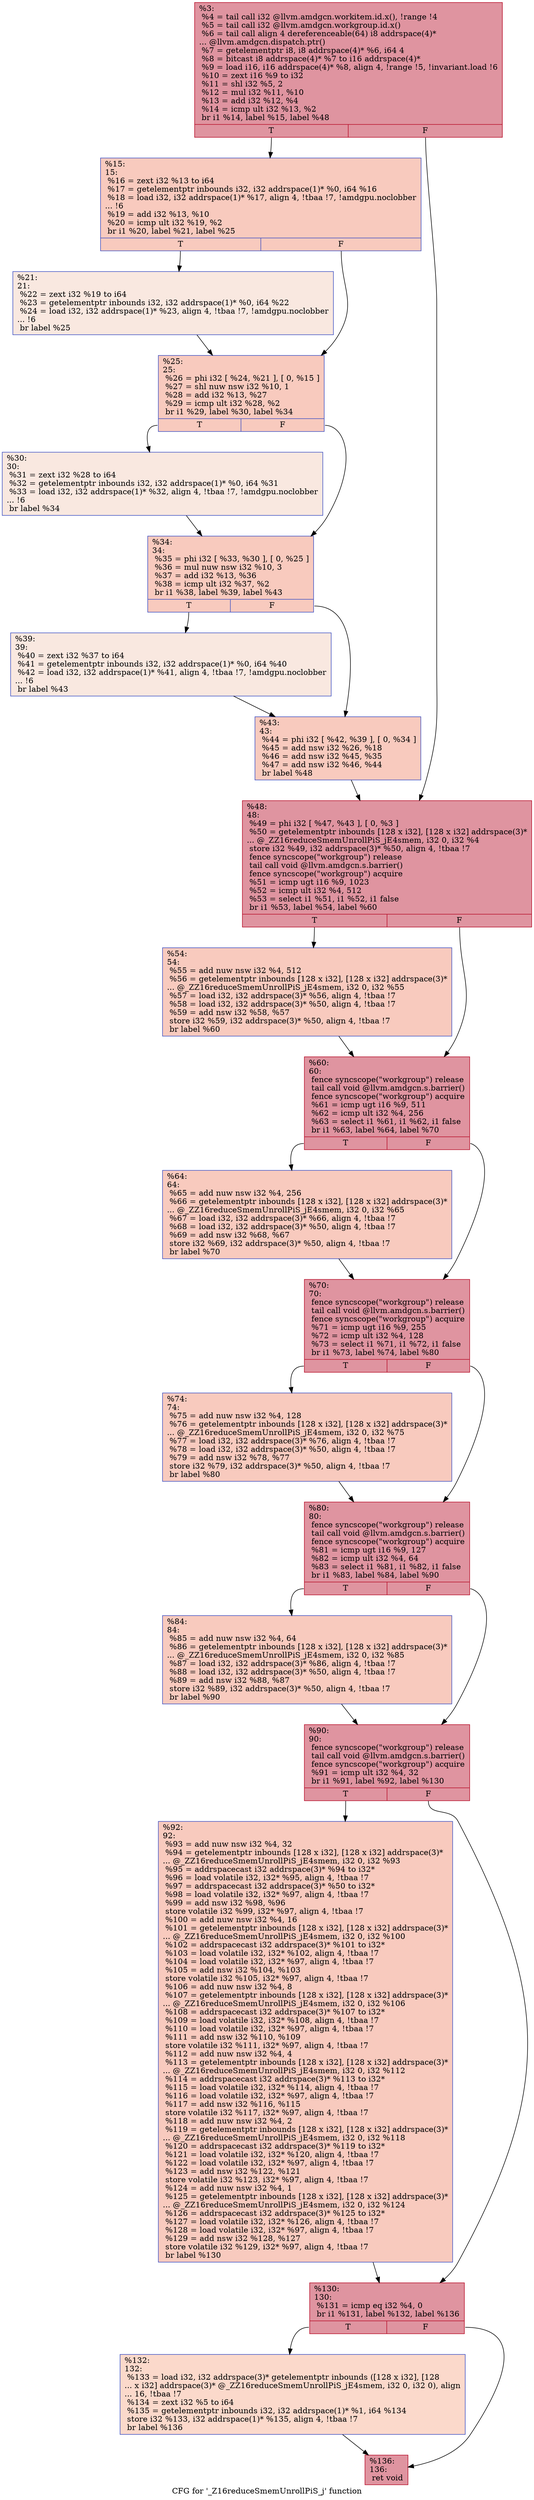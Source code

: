 digraph "CFG for '_Z16reduceSmemUnrollPiS_j' function" {
	label="CFG for '_Z16reduceSmemUnrollPiS_j' function";

	Node0x5a17b50 [shape=record,color="#b70d28ff", style=filled, fillcolor="#b70d2870",label="{%3:\l  %4 = tail call i32 @llvm.amdgcn.workitem.id.x(), !range !4\l  %5 = tail call i32 @llvm.amdgcn.workgroup.id.x()\l  %6 = tail call align 4 dereferenceable(64) i8 addrspace(4)*\l... @llvm.amdgcn.dispatch.ptr()\l  %7 = getelementptr i8, i8 addrspace(4)* %6, i64 4\l  %8 = bitcast i8 addrspace(4)* %7 to i16 addrspace(4)*\l  %9 = load i16, i16 addrspace(4)* %8, align 4, !range !5, !invariant.load !6\l  %10 = zext i16 %9 to i32\l  %11 = shl i32 %5, 2\l  %12 = mul i32 %11, %10\l  %13 = add i32 %12, %4\l  %14 = icmp ult i32 %13, %2\l  br i1 %14, label %15, label %48\l|{<s0>T|<s1>F}}"];
	Node0x5a17b50:s0 -> Node0x5a188e0;
	Node0x5a17b50:s1 -> Node0x5a19b70;
	Node0x5a188e0 [shape=record,color="#3d50c3ff", style=filled, fillcolor="#ef886b70",label="{%15:\l15:                                               \l  %16 = zext i32 %13 to i64\l  %17 = getelementptr inbounds i32, i32 addrspace(1)* %0, i64 %16\l  %18 = load i32, i32 addrspace(1)* %17, align 4, !tbaa !7, !amdgpu.noclobber\l... !6\l  %19 = add i32 %13, %10\l  %20 = icmp ult i32 %19, %2\l  br i1 %20, label %21, label %25\l|{<s0>T|<s1>F}}"];
	Node0x5a188e0:s0 -> Node0x5a1a7b0;
	Node0x5a188e0:s1 -> Node0x5a1a840;
	Node0x5a1a7b0 [shape=record,color="#3d50c3ff", style=filled, fillcolor="#f1ccb870",label="{%21:\l21:                                               \l  %22 = zext i32 %19 to i64\l  %23 = getelementptr inbounds i32, i32 addrspace(1)* %0, i64 %22\l  %24 = load i32, i32 addrspace(1)* %23, align 4, !tbaa !7, !amdgpu.noclobber\l... !6\l  br label %25\l}"];
	Node0x5a1a7b0 -> Node0x5a1a840;
	Node0x5a1a840 [shape=record,color="#3d50c3ff", style=filled, fillcolor="#ef886b70",label="{%25:\l25:                                               \l  %26 = phi i32 [ %24, %21 ], [ 0, %15 ]\l  %27 = shl nuw nsw i32 %10, 1\l  %28 = add i32 %13, %27\l  %29 = icmp ult i32 %28, %2\l  br i1 %29, label %30, label %34\l|{<s0>T|<s1>F}}"];
	Node0x5a1a840:s0 -> Node0x5a1b410;
	Node0x5a1a840:s1 -> Node0x5a1b460;
	Node0x5a1b410 [shape=record,color="#3d50c3ff", style=filled, fillcolor="#f1ccb870",label="{%30:\l30:                                               \l  %31 = zext i32 %28 to i64\l  %32 = getelementptr inbounds i32, i32 addrspace(1)* %0, i64 %31\l  %33 = load i32, i32 addrspace(1)* %32, align 4, !tbaa !7, !amdgpu.noclobber\l... !6\l  br label %34\l}"];
	Node0x5a1b410 -> Node0x5a1b460;
	Node0x5a1b460 [shape=record,color="#3d50c3ff", style=filled, fillcolor="#ef886b70",label="{%34:\l34:                                               \l  %35 = phi i32 [ %33, %30 ], [ 0, %25 ]\l  %36 = mul nuw nsw i32 %10, 3\l  %37 = add i32 %13, %36\l  %38 = icmp ult i32 %37, %2\l  br i1 %38, label %39, label %43\l|{<s0>T|<s1>F}}"];
	Node0x5a1b460:s0 -> Node0x5a1bb20;
	Node0x5a1b460:s1 -> Node0x5a1bb70;
	Node0x5a1bb20 [shape=record,color="#3d50c3ff", style=filled, fillcolor="#f1ccb870",label="{%39:\l39:                                               \l  %40 = zext i32 %37 to i64\l  %41 = getelementptr inbounds i32, i32 addrspace(1)* %0, i64 %40\l  %42 = load i32, i32 addrspace(1)* %41, align 4, !tbaa !7, !amdgpu.noclobber\l... !6\l  br label %43\l}"];
	Node0x5a1bb20 -> Node0x5a1bb70;
	Node0x5a1bb70 [shape=record,color="#3d50c3ff", style=filled, fillcolor="#ef886b70",label="{%43:\l43:                                               \l  %44 = phi i32 [ %42, %39 ], [ 0, %34 ]\l  %45 = add nsw i32 %26, %18\l  %46 = add nsw i32 %45, %35\l  %47 = add nsw i32 %46, %44\l  br label %48\l}"];
	Node0x5a1bb70 -> Node0x5a19b70;
	Node0x5a19b70 [shape=record,color="#b70d28ff", style=filled, fillcolor="#b70d2870",label="{%48:\l48:                                               \l  %49 = phi i32 [ %47, %43 ], [ 0, %3 ]\l  %50 = getelementptr inbounds [128 x i32], [128 x i32] addrspace(3)*\l... @_ZZ16reduceSmemUnrollPiS_jE4smem, i32 0, i32 %4\l  store i32 %49, i32 addrspace(3)* %50, align 4, !tbaa !7\l  fence syncscope(\"workgroup\") release\l  tail call void @llvm.amdgcn.s.barrier()\l  fence syncscope(\"workgroup\") acquire\l  %51 = icmp ugt i16 %9, 1023\l  %52 = icmp ult i32 %4, 512\l  %53 = select i1 %51, i1 %52, i1 false\l  br i1 %53, label %54, label %60\l|{<s0>T|<s1>F}}"];
	Node0x5a19b70:s0 -> Node0x5a1c8c0;
	Node0x5a19b70:s1 -> Node0x5a1c910;
	Node0x5a1c8c0 [shape=record,color="#3d50c3ff", style=filled, fillcolor="#ef886b70",label="{%54:\l54:                                               \l  %55 = add nuw nsw i32 %4, 512\l  %56 = getelementptr inbounds [128 x i32], [128 x i32] addrspace(3)*\l... @_ZZ16reduceSmemUnrollPiS_jE4smem, i32 0, i32 %55\l  %57 = load i32, i32 addrspace(3)* %56, align 4, !tbaa !7\l  %58 = load i32, i32 addrspace(3)* %50, align 4, !tbaa !7\l  %59 = add nsw i32 %58, %57\l  store i32 %59, i32 addrspace(3)* %50, align 4, !tbaa !7\l  br label %60\l}"];
	Node0x5a1c8c0 -> Node0x5a1c910;
	Node0x5a1c910 [shape=record,color="#b70d28ff", style=filled, fillcolor="#b70d2870",label="{%60:\l60:                                               \l  fence syncscope(\"workgroup\") release\l  tail call void @llvm.amdgcn.s.barrier()\l  fence syncscope(\"workgroup\") acquire\l  %61 = icmp ugt i16 %9, 511\l  %62 = icmp ult i32 %4, 256\l  %63 = select i1 %61, i1 %62, i1 false\l  br i1 %63, label %64, label %70\l|{<s0>T|<s1>F}}"];
	Node0x5a1c910:s0 -> Node0x5a1d190;
	Node0x5a1c910:s1 -> Node0x5a1d1e0;
	Node0x5a1d190 [shape=record,color="#3d50c3ff", style=filled, fillcolor="#ef886b70",label="{%64:\l64:                                               \l  %65 = add nuw nsw i32 %4, 256\l  %66 = getelementptr inbounds [128 x i32], [128 x i32] addrspace(3)*\l... @_ZZ16reduceSmemUnrollPiS_jE4smem, i32 0, i32 %65\l  %67 = load i32, i32 addrspace(3)* %66, align 4, !tbaa !7\l  %68 = load i32, i32 addrspace(3)* %50, align 4, !tbaa !7\l  %69 = add nsw i32 %68, %67\l  store i32 %69, i32 addrspace(3)* %50, align 4, !tbaa !7\l  br label %70\l}"];
	Node0x5a1d190 -> Node0x5a1d1e0;
	Node0x5a1d1e0 [shape=record,color="#b70d28ff", style=filled, fillcolor="#b70d2870",label="{%70:\l70:                                               \l  fence syncscope(\"workgroup\") release\l  tail call void @llvm.amdgcn.s.barrier()\l  fence syncscope(\"workgroup\") acquire\l  %71 = icmp ugt i16 %9, 255\l  %72 = icmp ult i32 %4, 128\l  %73 = select i1 %71, i1 %72, i1 false\l  br i1 %73, label %74, label %80\l|{<s0>T|<s1>F}}"];
	Node0x5a1d1e0:s0 -> Node0x5a1dc40;
	Node0x5a1d1e0:s1 -> Node0x5a1dc90;
	Node0x5a1dc40 [shape=record,color="#3d50c3ff", style=filled, fillcolor="#ef886b70",label="{%74:\l74:                                               \l  %75 = add nuw nsw i32 %4, 128\l  %76 = getelementptr inbounds [128 x i32], [128 x i32] addrspace(3)*\l... @_ZZ16reduceSmemUnrollPiS_jE4smem, i32 0, i32 %75\l  %77 = load i32, i32 addrspace(3)* %76, align 4, !tbaa !7\l  %78 = load i32, i32 addrspace(3)* %50, align 4, !tbaa !7\l  %79 = add nsw i32 %78, %77\l  store i32 %79, i32 addrspace(3)* %50, align 4, !tbaa !7\l  br label %80\l}"];
	Node0x5a1dc40 -> Node0x5a1dc90;
	Node0x5a1dc90 [shape=record,color="#b70d28ff", style=filled, fillcolor="#b70d2870",label="{%80:\l80:                                               \l  fence syncscope(\"workgroup\") release\l  tail call void @llvm.amdgcn.s.barrier()\l  fence syncscope(\"workgroup\") acquire\l  %81 = icmp ugt i16 %9, 127\l  %82 = icmp ult i32 %4, 64\l  %83 = select i1 %81, i1 %82, i1 false\l  br i1 %83, label %84, label %90\l|{<s0>T|<s1>F}}"];
	Node0x5a1dc90:s0 -> Node0x5a1e4f0;
	Node0x5a1dc90:s1 -> Node0x5a1e540;
	Node0x5a1e4f0 [shape=record,color="#3d50c3ff", style=filled, fillcolor="#ef886b70",label="{%84:\l84:                                               \l  %85 = add nuw nsw i32 %4, 64\l  %86 = getelementptr inbounds [128 x i32], [128 x i32] addrspace(3)*\l... @_ZZ16reduceSmemUnrollPiS_jE4smem, i32 0, i32 %85\l  %87 = load i32, i32 addrspace(3)* %86, align 4, !tbaa !7\l  %88 = load i32, i32 addrspace(3)* %50, align 4, !tbaa !7\l  %89 = add nsw i32 %88, %87\l  store i32 %89, i32 addrspace(3)* %50, align 4, !tbaa !7\l  br label %90\l}"];
	Node0x5a1e4f0 -> Node0x5a1e540;
	Node0x5a1e540 [shape=record,color="#b70d28ff", style=filled, fillcolor="#b70d2870",label="{%90:\l90:                                               \l  fence syncscope(\"workgroup\") release\l  tail call void @llvm.amdgcn.s.barrier()\l  fence syncscope(\"workgroup\") acquire\l  %91 = icmp ult i32 %4, 32\l  br i1 %91, label %92, label %130\l|{<s0>T|<s1>F}}"];
	Node0x5a1e540:s0 -> Node0x5a1ec30;
	Node0x5a1e540:s1 -> Node0x5a1ec80;
	Node0x5a1ec30 [shape=record,color="#3d50c3ff", style=filled, fillcolor="#ef886b70",label="{%92:\l92:                                               \l  %93 = add nuw nsw i32 %4, 32\l  %94 = getelementptr inbounds [128 x i32], [128 x i32] addrspace(3)*\l... @_ZZ16reduceSmemUnrollPiS_jE4smem, i32 0, i32 %93\l  %95 = addrspacecast i32 addrspace(3)* %94 to i32*\l  %96 = load volatile i32, i32* %95, align 4, !tbaa !7\l  %97 = addrspacecast i32 addrspace(3)* %50 to i32*\l  %98 = load volatile i32, i32* %97, align 4, !tbaa !7\l  %99 = add nsw i32 %98, %96\l  store volatile i32 %99, i32* %97, align 4, !tbaa !7\l  %100 = add nuw nsw i32 %4, 16\l  %101 = getelementptr inbounds [128 x i32], [128 x i32] addrspace(3)*\l... @_ZZ16reduceSmemUnrollPiS_jE4smem, i32 0, i32 %100\l  %102 = addrspacecast i32 addrspace(3)* %101 to i32*\l  %103 = load volatile i32, i32* %102, align 4, !tbaa !7\l  %104 = load volatile i32, i32* %97, align 4, !tbaa !7\l  %105 = add nsw i32 %104, %103\l  store volatile i32 %105, i32* %97, align 4, !tbaa !7\l  %106 = add nuw nsw i32 %4, 8\l  %107 = getelementptr inbounds [128 x i32], [128 x i32] addrspace(3)*\l... @_ZZ16reduceSmemUnrollPiS_jE4smem, i32 0, i32 %106\l  %108 = addrspacecast i32 addrspace(3)* %107 to i32*\l  %109 = load volatile i32, i32* %108, align 4, !tbaa !7\l  %110 = load volatile i32, i32* %97, align 4, !tbaa !7\l  %111 = add nsw i32 %110, %109\l  store volatile i32 %111, i32* %97, align 4, !tbaa !7\l  %112 = add nuw nsw i32 %4, 4\l  %113 = getelementptr inbounds [128 x i32], [128 x i32] addrspace(3)*\l... @_ZZ16reduceSmemUnrollPiS_jE4smem, i32 0, i32 %112\l  %114 = addrspacecast i32 addrspace(3)* %113 to i32*\l  %115 = load volatile i32, i32* %114, align 4, !tbaa !7\l  %116 = load volatile i32, i32* %97, align 4, !tbaa !7\l  %117 = add nsw i32 %116, %115\l  store volatile i32 %117, i32* %97, align 4, !tbaa !7\l  %118 = add nuw nsw i32 %4, 2\l  %119 = getelementptr inbounds [128 x i32], [128 x i32] addrspace(3)*\l... @_ZZ16reduceSmemUnrollPiS_jE4smem, i32 0, i32 %118\l  %120 = addrspacecast i32 addrspace(3)* %119 to i32*\l  %121 = load volatile i32, i32* %120, align 4, !tbaa !7\l  %122 = load volatile i32, i32* %97, align 4, !tbaa !7\l  %123 = add nsw i32 %122, %121\l  store volatile i32 %123, i32* %97, align 4, !tbaa !7\l  %124 = add nuw nsw i32 %4, 1\l  %125 = getelementptr inbounds [128 x i32], [128 x i32] addrspace(3)*\l... @_ZZ16reduceSmemUnrollPiS_jE4smem, i32 0, i32 %124\l  %126 = addrspacecast i32 addrspace(3)* %125 to i32*\l  %127 = load volatile i32, i32* %126, align 4, !tbaa !7\l  %128 = load volatile i32, i32* %97, align 4, !tbaa !7\l  %129 = add nsw i32 %128, %127\l  store volatile i32 %129, i32* %97, align 4, !tbaa !7\l  br label %130\l}"];
	Node0x5a1ec30 -> Node0x5a1ec80;
	Node0x5a1ec80 [shape=record,color="#b70d28ff", style=filled, fillcolor="#b70d2870",label="{%130:\l130:                                              \l  %131 = icmp eq i32 %4, 0\l  br i1 %131, label %132, label %136\l|{<s0>T|<s1>F}}"];
	Node0x5a1ec80:s0 -> Node0x5a1ee10;
	Node0x5a1ec80:s1 -> Node0x5a1d500;
	Node0x5a1ee10 [shape=record,color="#3d50c3ff", style=filled, fillcolor="#f7a88970",label="{%132:\l132:                                              \l  %133 = load i32, i32 addrspace(3)* getelementptr inbounds ([128 x i32], [128\l... x i32] addrspace(3)* @_ZZ16reduceSmemUnrollPiS_jE4smem, i32 0, i32 0), align\l... 16, !tbaa !7\l  %134 = zext i32 %5 to i64\l  %135 = getelementptr inbounds i32, i32 addrspace(1)* %1, i64 %134\l  store i32 %133, i32 addrspace(1)* %135, align 4, !tbaa !7\l  br label %136\l}"];
	Node0x5a1ee10 -> Node0x5a1d500;
	Node0x5a1d500 [shape=record,color="#b70d28ff", style=filled, fillcolor="#b70d2870",label="{%136:\l136:                                              \l  ret void\l}"];
}
